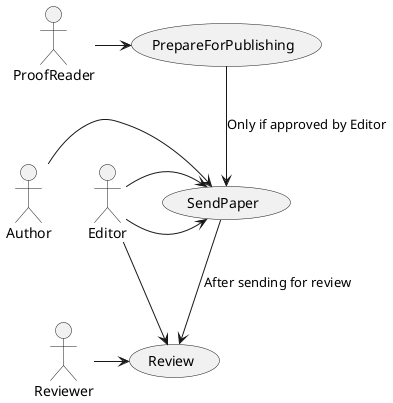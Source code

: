 @startuml
actor Author
actor Editor
actor Reviewer
actor ProofReader

Author -> (SendPaper)
Editor -> (SendPaper)
Editor -> (Review)
Reviewer -> (Review)
Editor -> (SendPaper)
ProofReader -> (PrepareForPublishing)

(SendPaper) --> (Review) : After sending for review
(PrepareForPublishing) --> (SendPaper) : Only if approved by Editor

@enduml
